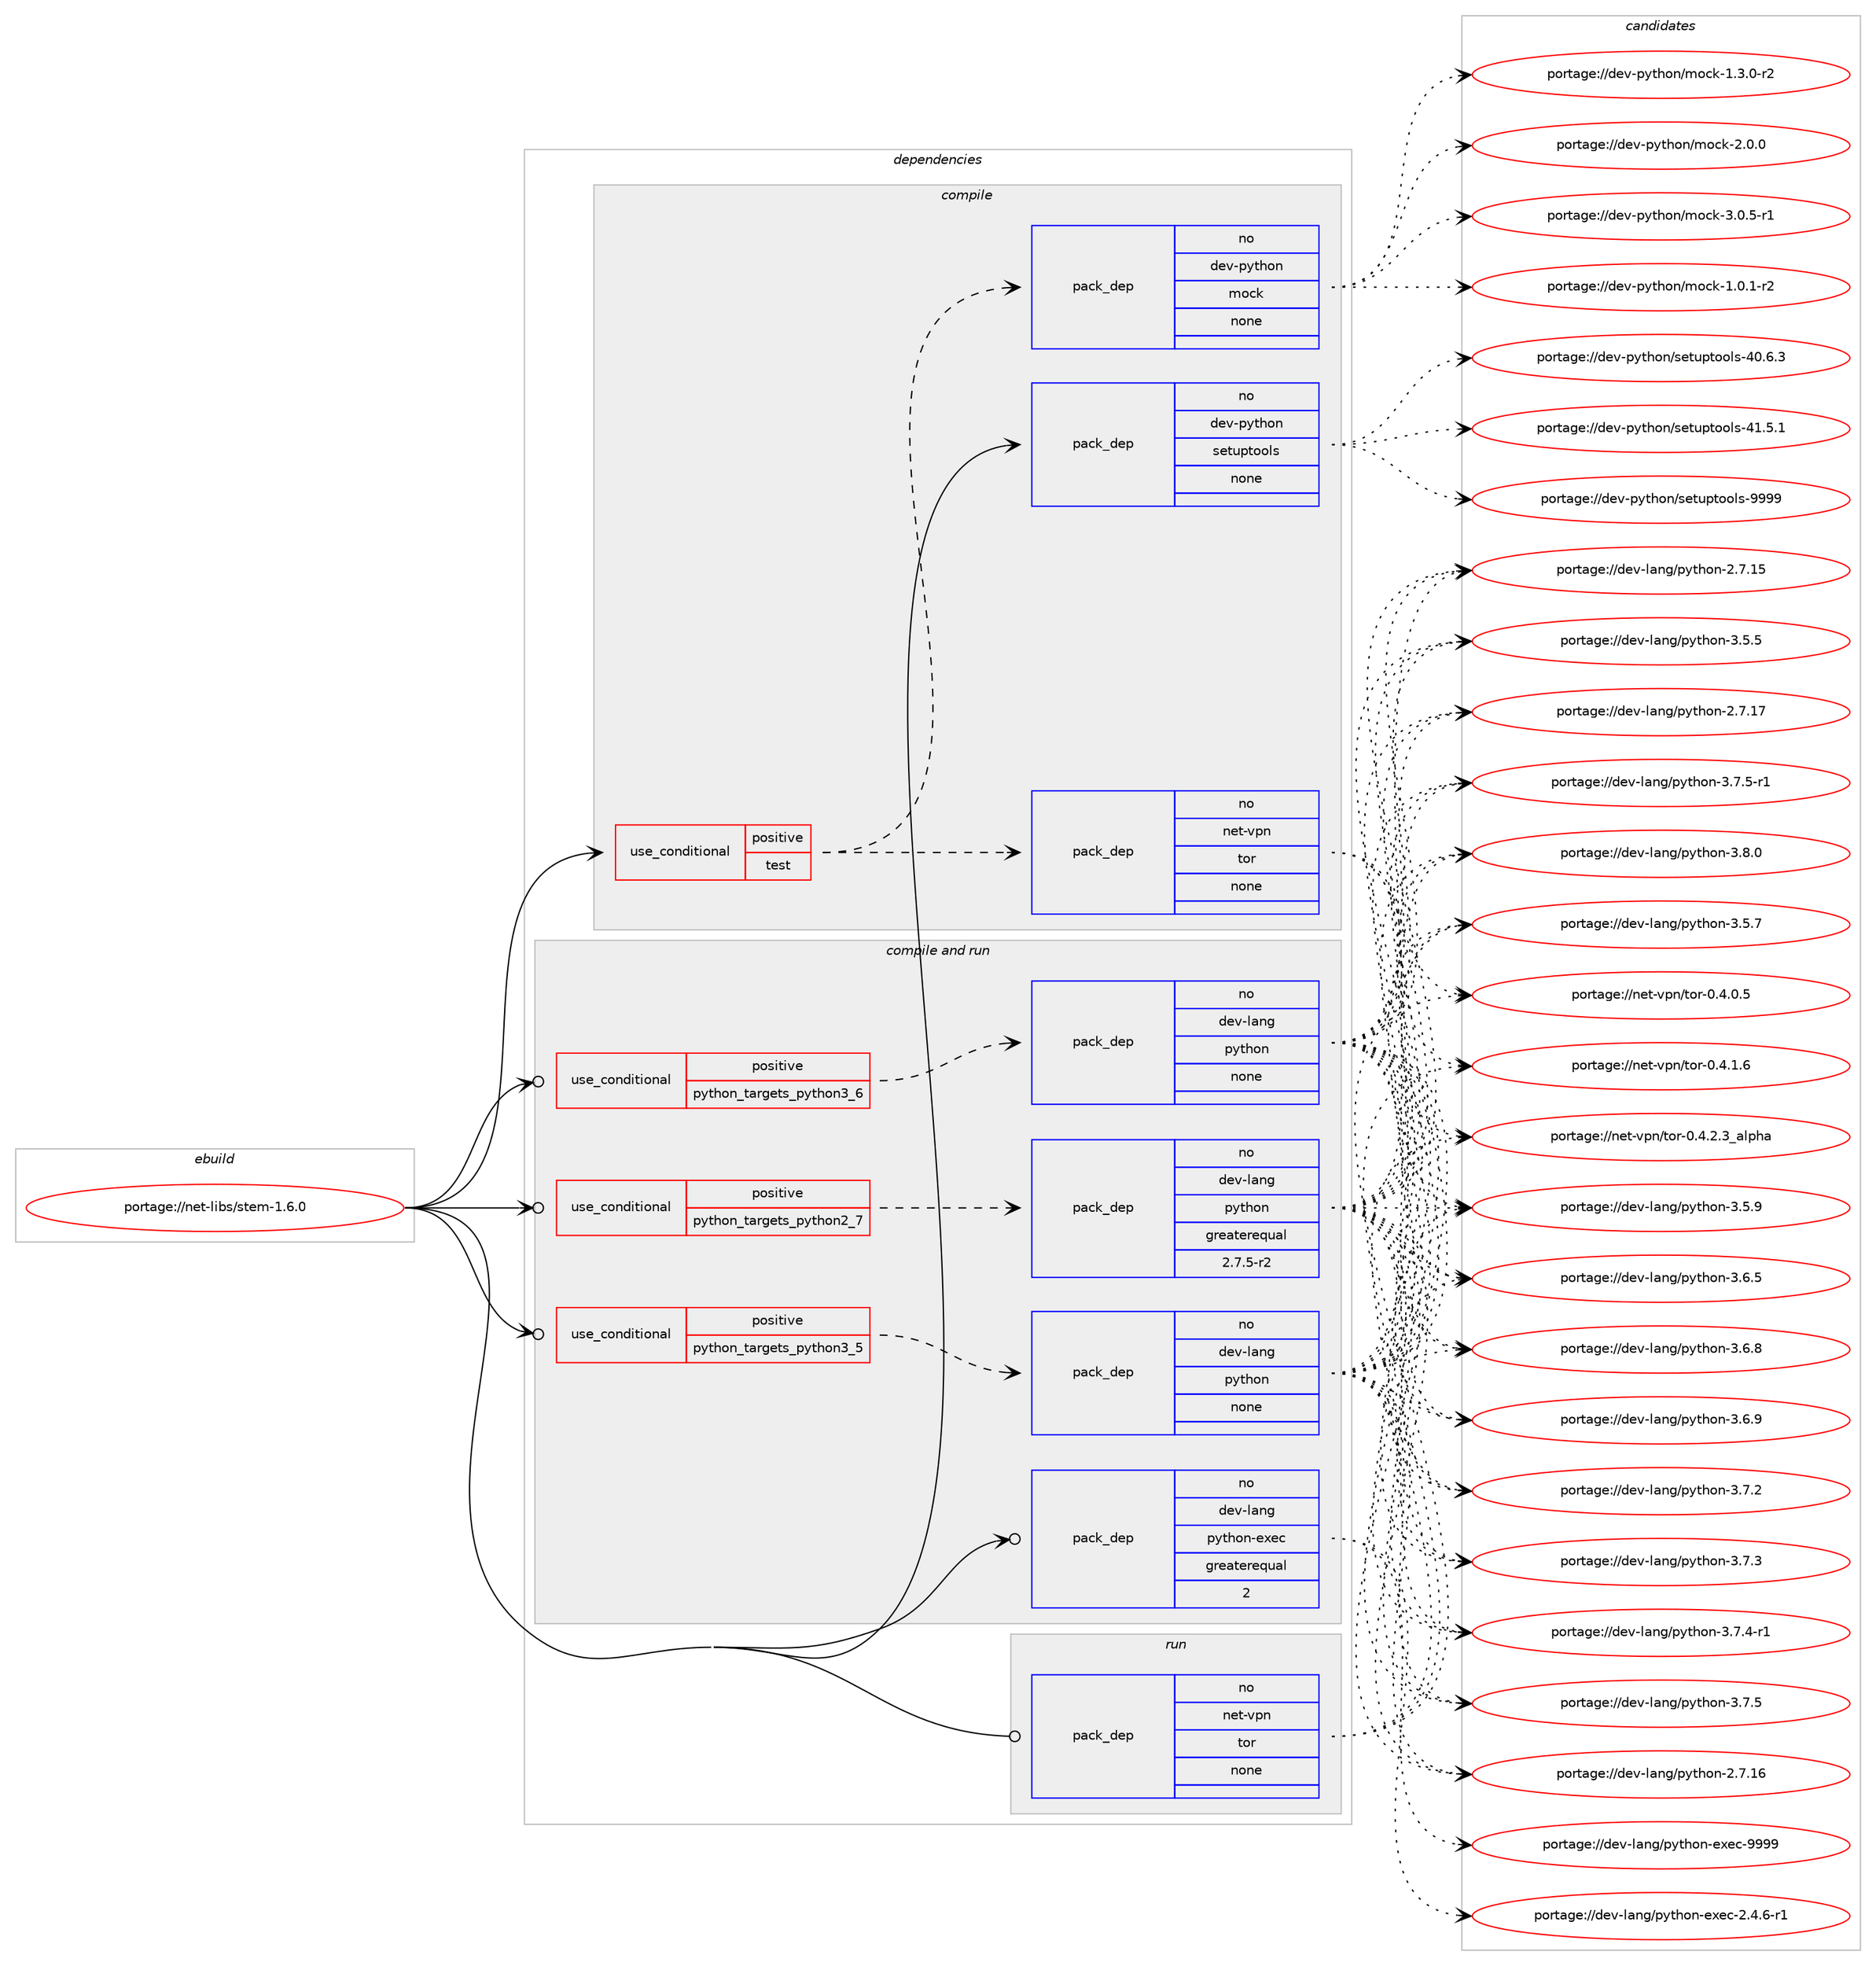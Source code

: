 digraph prolog {

# *************
# Graph options
# *************

newrank=true;
concentrate=true;
compound=true;
graph [rankdir=LR,fontname=Helvetica,fontsize=10,ranksep=1.5];#, ranksep=2.5, nodesep=0.2];
edge  [arrowhead=vee];
node  [fontname=Helvetica,fontsize=10];

# **********
# The ebuild
# **********

subgraph cluster_leftcol {
color=gray;
rank=same;
label=<<i>ebuild</i>>;
id [label="portage://net-libs/stem-1.6.0", color=red, width=4, href="../net-libs/stem-1.6.0.svg"];
}

# ****************
# The dependencies
# ****************

subgraph cluster_midcol {
color=gray;
label=<<i>dependencies</i>>;
subgraph cluster_compile {
fillcolor="#eeeeee";
style=filled;
label=<<i>compile</i>>;
subgraph cond90482 {
dependency361594 [label=<<TABLE BORDER="0" CELLBORDER="1" CELLSPACING="0" CELLPADDING="4"><TR><TD ROWSPAN="3" CELLPADDING="10">use_conditional</TD></TR><TR><TD>positive</TD></TR><TR><TD>test</TD></TR></TABLE>>, shape=none, color=red];
subgraph pack265095 {
dependency361595 [label=<<TABLE BORDER="0" CELLBORDER="1" CELLSPACING="0" CELLPADDING="4" WIDTH="220"><TR><TD ROWSPAN="6" CELLPADDING="30">pack_dep</TD></TR><TR><TD WIDTH="110">no</TD></TR><TR><TD>dev-python</TD></TR><TR><TD>mock</TD></TR><TR><TD>none</TD></TR><TR><TD></TD></TR></TABLE>>, shape=none, color=blue];
}
dependency361594:e -> dependency361595:w [weight=20,style="dashed",arrowhead="vee"];
subgraph pack265096 {
dependency361596 [label=<<TABLE BORDER="0" CELLBORDER="1" CELLSPACING="0" CELLPADDING="4" WIDTH="220"><TR><TD ROWSPAN="6" CELLPADDING="30">pack_dep</TD></TR><TR><TD WIDTH="110">no</TD></TR><TR><TD>net-vpn</TD></TR><TR><TD>tor</TD></TR><TR><TD>none</TD></TR><TR><TD></TD></TR></TABLE>>, shape=none, color=blue];
}
dependency361594:e -> dependency361596:w [weight=20,style="dashed",arrowhead="vee"];
}
id:e -> dependency361594:w [weight=20,style="solid",arrowhead="vee"];
subgraph pack265097 {
dependency361597 [label=<<TABLE BORDER="0" CELLBORDER="1" CELLSPACING="0" CELLPADDING="4" WIDTH="220"><TR><TD ROWSPAN="6" CELLPADDING="30">pack_dep</TD></TR><TR><TD WIDTH="110">no</TD></TR><TR><TD>dev-python</TD></TR><TR><TD>setuptools</TD></TR><TR><TD>none</TD></TR><TR><TD></TD></TR></TABLE>>, shape=none, color=blue];
}
id:e -> dependency361597:w [weight=20,style="solid",arrowhead="vee"];
}
subgraph cluster_compileandrun {
fillcolor="#eeeeee";
style=filled;
label=<<i>compile and run</i>>;
subgraph cond90483 {
dependency361598 [label=<<TABLE BORDER="0" CELLBORDER="1" CELLSPACING="0" CELLPADDING="4"><TR><TD ROWSPAN="3" CELLPADDING="10">use_conditional</TD></TR><TR><TD>positive</TD></TR><TR><TD>python_targets_python2_7</TD></TR></TABLE>>, shape=none, color=red];
subgraph pack265098 {
dependency361599 [label=<<TABLE BORDER="0" CELLBORDER="1" CELLSPACING="0" CELLPADDING="4" WIDTH="220"><TR><TD ROWSPAN="6" CELLPADDING="30">pack_dep</TD></TR><TR><TD WIDTH="110">no</TD></TR><TR><TD>dev-lang</TD></TR><TR><TD>python</TD></TR><TR><TD>greaterequal</TD></TR><TR><TD>2.7.5-r2</TD></TR></TABLE>>, shape=none, color=blue];
}
dependency361598:e -> dependency361599:w [weight=20,style="dashed",arrowhead="vee"];
}
id:e -> dependency361598:w [weight=20,style="solid",arrowhead="odotvee"];
subgraph cond90484 {
dependency361600 [label=<<TABLE BORDER="0" CELLBORDER="1" CELLSPACING="0" CELLPADDING="4"><TR><TD ROWSPAN="3" CELLPADDING="10">use_conditional</TD></TR><TR><TD>positive</TD></TR><TR><TD>python_targets_python3_5</TD></TR></TABLE>>, shape=none, color=red];
subgraph pack265099 {
dependency361601 [label=<<TABLE BORDER="0" CELLBORDER="1" CELLSPACING="0" CELLPADDING="4" WIDTH="220"><TR><TD ROWSPAN="6" CELLPADDING="30">pack_dep</TD></TR><TR><TD WIDTH="110">no</TD></TR><TR><TD>dev-lang</TD></TR><TR><TD>python</TD></TR><TR><TD>none</TD></TR><TR><TD></TD></TR></TABLE>>, shape=none, color=blue];
}
dependency361600:e -> dependency361601:w [weight=20,style="dashed",arrowhead="vee"];
}
id:e -> dependency361600:w [weight=20,style="solid",arrowhead="odotvee"];
subgraph cond90485 {
dependency361602 [label=<<TABLE BORDER="0" CELLBORDER="1" CELLSPACING="0" CELLPADDING="4"><TR><TD ROWSPAN="3" CELLPADDING="10">use_conditional</TD></TR><TR><TD>positive</TD></TR><TR><TD>python_targets_python3_6</TD></TR></TABLE>>, shape=none, color=red];
subgraph pack265100 {
dependency361603 [label=<<TABLE BORDER="0" CELLBORDER="1" CELLSPACING="0" CELLPADDING="4" WIDTH="220"><TR><TD ROWSPAN="6" CELLPADDING="30">pack_dep</TD></TR><TR><TD WIDTH="110">no</TD></TR><TR><TD>dev-lang</TD></TR><TR><TD>python</TD></TR><TR><TD>none</TD></TR><TR><TD></TD></TR></TABLE>>, shape=none, color=blue];
}
dependency361602:e -> dependency361603:w [weight=20,style="dashed",arrowhead="vee"];
}
id:e -> dependency361602:w [weight=20,style="solid",arrowhead="odotvee"];
subgraph pack265101 {
dependency361604 [label=<<TABLE BORDER="0" CELLBORDER="1" CELLSPACING="0" CELLPADDING="4" WIDTH="220"><TR><TD ROWSPAN="6" CELLPADDING="30">pack_dep</TD></TR><TR><TD WIDTH="110">no</TD></TR><TR><TD>dev-lang</TD></TR><TR><TD>python-exec</TD></TR><TR><TD>greaterequal</TD></TR><TR><TD>2</TD></TR></TABLE>>, shape=none, color=blue];
}
id:e -> dependency361604:w [weight=20,style="solid",arrowhead="odotvee"];
}
subgraph cluster_run {
fillcolor="#eeeeee";
style=filled;
label=<<i>run</i>>;
subgraph pack265102 {
dependency361605 [label=<<TABLE BORDER="0" CELLBORDER="1" CELLSPACING="0" CELLPADDING="4" WIDTH="220"><TR><TD ROWSPAN="6" CELLPADDING="30">pack_dep</TD></TR><TR><TD WIDTH="110">no</TD></TR><TR><TD>net-vpn</TD></TR><TR><TD>tor</TD></TR><TR><TD>none</TD></TR><TR><TD></TD></TR></TABLE>>, shape=none, color=blue];
}
id:e -> dependency361605:w [weight=20,style="solid",arrowhead="odot"];
}
}

# **************
# The candidates
# **************

subgraph cluster_choices {
rank=same;
color=gray;
label=<<i>candidates</i>>;

subgraph choice265095 {
color=black;
nodesep=1;
choiceportage1001011184511212111610411111047109111991074549464846494511450 [label="portage://dev-python/mock-1.0.1-r2", color=red, width=4,href="../dev-python/mock-1.0.1-r2.svg"];
choiceportage1001011184511212111610411111047109111991074549465146484511450 [label="portage://dev-python/mock-1.3.0-r2", color=red, width=4,href="../dev-python/mock-1.3.0-r2.svg"];
choiceportage100101118451121211161041111104710911199107455046484648 [label="portage://dev-python/mock-2.0.0", color=red, width=4,href="../dev-python/mock-2.0.0.svg"];
choiceportage1001011184511212111610411111047109111991074551464846534511449 [label="portage://dev-python/mock-3.0.5-r1", color=red, width=4,href="../dev-python/mock-3.0.5-r1.svg"];
dependency361595:e -> choiceportage1001011184511212111610411111047109111991074549464846494511450:w [style=dotted,weight="100"];
dependency361595:e -> choiceportage1001011184511212111610411111047109111991074549465146484511450:w [style=dotted,weight="100"];
dependency361595:e -> choiceportage100101118451121211161041111104710911199107455046484648:w [style=dotted,weight="100"];
dependency361595:e -> choiceportage1001011184511212111610411111047109111991074551464846534511449:w [style=dotted,weight="100"];
}
subgraph choice265096 {
color=black;
nodesep=1;
choiceportage11010111645118112110471161111144548465246484653 [label="portage://net-vpn/tor-0.4.0.5", color=red, width=4,href="../net-vpn/tor-0.4.0.5.svg"];
choiceportage11010111645118112110471161111144548465246494654 [label="portage://net-vpn/tor-0.4.1.6", color=red, width=4,href="../net-vpn/tor-0.4.1.6.svg"];
choiceportage11010111645118112110471161111144548465246504651959710811210497 [label="portage://net-vpn/tor-0.4.2.3_alpha", color=red, width=4,href="../net-vpn/tor-0.4.2.3_alpha.svg"];
dependency361596:e -> choiceportage11010111645118112110471161111144548465246484653:w [style=dotted,weight="100"];
dependency361596:e -> choiceportage11010111645118112110471161111144548465246494654:w [style=dotted,weight="100"];
dependency361596:e -> choiceportage11010111645118112110471161111144548465246504651959710811210497:w [style=dotted,weight="100"];
}
subgraph choice265097 {
color=black;
nodesep=1;
choiceportage100101118451121211161041111104711510111611711211611111110811545524846544651 [label="portage://dev-python/setuptools-40.6.3", color=red, width=4,href="../dev-python/setuptools-40.6.3.svg"];
choiceportage100101118451121211161041111104711510111611711211611111110811545524946534649 [label="portage://dev-python/setuptools-41.5.1", color=red, width=4,href="../dev-python/setuptools-41.5.1.svg"];
choiceportage10010111845112121116104111110471151011161171121161111111081154557575757 [label="portage://dev-python/setuptools-9999", color=red, width=4,href="../dev-python/setuptools-9999.svg"];
dependency361597:e -> choiceportage100101118451121211161041111104711510111611711211611111110811545524846544651:w [style=dotted,weight="100"];
dependency361597:e -> choiceportage100101118451121211161041111104711510111611711211611111110811545524946534649:w [style=dotted,weight="100"];
dependency361597:e -> choiceportage10010111845112121116104111110471151011161171121161111111081154557575757:w [style=dotted,weight="100"];
}
subgraph choice265098 {
color=black;
nodesep=1;
choiceportage10010111845108971101034711212111610411111045504655464953 [label="portage://dev-lang/python-2.7.15", color=red, width=4,href="../dev-lang/python-2.7.15.svg"];
choiceportage10010111845108971101034711212111610411111045504655464954 [label="portage://dev-lang/python-2.7.16", color=red, width=4,href="../dev-lang/python-2.7.16.svg"];
choiceportage10010111845108971101034711212111610411111045504655464955 [label="portage://dev-lang/python-2.7.17", color=red, width=4,href="../dev-lang/python-2.7.17.svg"];
choiceportage100101118451089711010347112121116104111110455146534653 [label="portage://dev-lang/python-3.5.5", color=red, width=4,href="../dev-lang/python-3.5.5.svg"];
choiceportage100101118451089711010347112121116104111110455146534655 [label="portage://dev-lang/python-3.5.7", color=red, width=4,href="../dev-lang/python-3.5.7.svg"];
choiceportage100101118451089711010347112121116104111110455146534657 [label="portage://dev-lang/python-3.5.9", color=red, width=4,href="../dev-lang/python-3.5.9.svg"];
choiceportage100101118451089711010347112121116104111110455146544653 [label="portage://dev-lang/python-3.6.5", color=red, width=4,href="../dev-lang/python-3.6.5.svg"];
choiceportage100101118451089711010347112121116104111110455146544656 [label="portage://dev-lang/python-3.6.8", color=red, width=4,href="../dev-lang/python-3.6.8.svg"];
choiceportage100101118451089711010347112121116104111110455146544657 [label="portage://dev-lang/python-3.6.9", color=red, width=4,href="../dev-lang/python-3.6.9.svg"];
choiceportage100101118451089711010347112121116104111110455146554650 [label="portage://dev-lang/python-3.7.2", color=red, width=4,href="../dev-lang/python-3.7.2.svg"];
choiceportage100101118451089711010347112121116104111110455146554651 [label="portage://dev-lang/python-3.7.3", color=red, width=4,href="../dev-lang/python-3.7.3.svg"];
choiceportage1001011184510897110103471121211161041111104551465546524511449 [label="portage://dev-lang/python-3.7.4-r1", color=red, width=4,href="../dev-lang/python-3.7.4-r1.svg"];
choiceportage100101118451089711010347112121116104111110455146554653 [label="portage://dev-lang/python-3.7.5", color=red, width=4,href="../dev-lang/python-3.7.5.svg"];
choiceportage1001011184510897110103471121211161041111104551465546534511449 [label="portage://dev-lang/python-3.7.5-r1", color=red, width=4,href="../dev-lang/python-3.7.5-r1.svg"];
choiceportage100101118451089711010347112121116104111110455146564648 [label="portage://dev-lang/python-3.8.0", color=red, width=4,href="../dev-lang/python-3.8.0.svg"];
dependency361599:e -> choiceportage10010111845108971101034711212111610411111045504655464953:w [style=dotted,weight="100"];
dependency361599:e -> choiceportage10010111845108971101034711212111610411111045504655464954:w [style=dotted,weight="100"];
dependency361599:e -> choiceportage10010111845108971101034711212111610411111045504655464955:w [style=dotted,weight="100"];
dependency361599:e -> choiceportage100101118451089711010347112121116104111110455146534653:w [style=dotted,weight="100"];
dependency361599:e -> choiceportage100101118451089711010347112121116104111110455146534655:w [style=dotted,weight="100"];
dependency361599:e -> choiceportage100101118451089711010347112121116104111110455146534657:w [style=dotted,weight="100"];
dependency361599:e -> choiceportage100101118451089711010347112121116104111110455146544653:w [style=dotted,weight="100"];
dependency361599:e -> choiceportage100101118451089711010347112121116104111110455146544656:w [style=dotted,weight="100"];
dependency361599:e -> choiceportage100101118451089711010347112121116104111110455146544657:w [style=dotted,weight="100"];
dependency361599:e -> choiceportage100101118451089711010347112121116104111110455146554650:w [style=dotted,weight="100"];
dependency361599:e -> choiceportage100101118451089711010347112121116104111110455146554651:w [style=dotted,weight="100"];
dependency361599:e -> choiceportage1001011184510897110103471121211161041111104551465546524511449:w [style=dotted,weight="100"];
dependency361599:e -> choiceportage100101118451089711010347112121116104111110455146554653:w [style=dotted,weight="100"];
dependency361599:e -> choiceportage1001011184510897110103471121211161041111104551465546534511449:w [style=dotted,weight="100"];
dependency361599:e -> choiceportage100101118451089711010347112121116104111110455146564648:w [style=dotted,weight="100"];
}
subgraph choice265099 {
color=black;
nodesep=1;
choiceportage10010111845108971101034711212111610411111045504655464953 [label="portage://dev-lang/python-2.7.15", color=red, width=4,href="../dev-lang/python-2.7.15.svg"];
choiceportage10010111845108971101034711212111610411111045504655464954 [label="portage://dev-lang/python-2.7.16", color=red, width=4,href="../dev-lang/python-2.7.16.svg"];
choiceportage10010111845108971101034711212111610411111045504655464955 [label="portage://dev-lang/python-2.7.17", color=red, width=4,href="../dev-lang/python-2.7.17.svg"];
choiceportage100101118451089711010347112121116104111110455146534653 [label="portage://dev-lang/python-3.5.5", color=red, width=4,href="../dev-lang/python-3.5.5.svg"];
choiceportage100101118451089711010347112121116104111110455146534655 [label="portage://dev-lang/python-3.5.7", color=red, width=4,href="../dev-lang/python-3.5.7.svg"];
choiceportage100101118451089711010347112121116104111110455146534657 [label="portage://dev-lang/python-3.5.9", color=red, width=4,href="../dev-lang/python-3.5.9.svg"];
choiceportage100101118451089711010347112121116104111110455146544653 [label="portage://dev-lang/python-3.6.5", color=red, width=4,href="../dev-lang/python-3.6.5.svg"];
choiceportage100101118451089711010347112121116104111110455146544656 [label="portage://dev-lang/python-3.6.8", color=red, width=4,href="../dev-lang/python-3.6.8.svg"];
choiceportage100101118451089711010347112121116104111110455146544657 [label="portage://dev-lang/python-3.6.9", color=red, width=4,href="../dev-lang/python-3.6.9.svg"];
choiceportage100101118451089711010347112121116104111110455146554650 [label="portage://dev-lang/python-3.7.2", color=red, width=4,href="../dev-lang/python-3.7.2.svg"];
choiceportage100101118451089711010347112121116104111110455146554651 [label="portage://dev-lang/python-3.7.3", color=red, width=4,href="../dev-lang/python-3.7.3.svg"];
choiceportage1001011184510897110103471121211161041111104551465546524511449 [label="portage://dev-lang/python-3.7.4-r1", color=red, width=4,href="../dev-lang/python-3.7.4-r1.svg"];
choiceportage100101118451089711010347112121116104111110455146554653 [label="portage://dev-lang/python-3.7.5", color=red, width=4,href="../dev-lang/python-3.7.5.svg"];
choiceportage1001011184510897110103471121211161041111104551465546534511449 [label="portage://dev-lang/python-3.7.5-r1", color=red, width=4,href="../dev-lang/python-3.7.5-r1.svg"];
choiceportage100101118451089711010347112121116104111110455146564648 [label="portage://dev-lang/python-3.8.0", color=red, width=4,href="../dev-lang/python-3.8.0.svg"];
dependency361601:e -> choiceportage10010111845108971101034711212111610411111045504655464953:w [style=dotted,weight="100"];
dependency361601:e -> choiceportage10010111845108971101034711212111610411111045504655464954:w [style=dotted,weight="100"];
dependency361601:e -> choiceportage10010111845108971101034711212111610411111045504655464955:w [style=dotted,weight="100"];
dependency361601:e -> choiceportage100101118451089711010347112121116104111110455146534653:w [style=dotted,weight="100"];
dependency361601:e -> choiceportage100101118451089711010347112121116104111110455146534655:w [style=dotted,weight="100"];
dependency361601:e -> choiceportage100101118451089711010347112121116104111110455146534657:w [style=dotted,weight="100"];
dependency361601:e -> choiceportage100101118451089711010347112121116104111110455146544653:w [style=dotted,weight="100"];
dependency361601:e -> choiceportage100101118451089711010347112121116104111110455146544656:w [style=dotted,weight="100"];
dependency361601:e -> choiceportage100101118451089711010347112121116104111110455146544657:w [style=dotted,weight="100"];
dependency361601:e -> choiceportage100101118451089711010347112121116104111110455146554650:w [style=dotted,weight="100"];
dependency361601:e -> choiceportage100101118451089711010347112121116104111110455146554651:w [style=dotted,weight="100"];
dependency361601:e -> choiceportage1001011184510897110103471121211161041111104551465546524511449:w [style=dotted,weight="100"];
dependency361601:e -> choiceportage100101118451089711010347112121116104111110455146554653:w [style=dotted,weight="100"];
dependency361601:e -> choiceportage1001011184510897110103471121211161041111104551465546534511449:w [style=dotted,weight="100"];
dependency361601:e -> choiceportage100101118451089711010347112121116104111110455146564648:w [style=dotted,weight="100"];
}
subgraph choice265100 {
color=black;
nodesep=1;
choiceportage10010111845108971101034711212111610411111045504655464953 [label="portage://dev-lang/python-2.7.15", color=red, width=4,href="../dev-lang/python-2.7.15.svg"];
choiceportage10010111845108971101034711212111610411111045504655464954 [label="portage://dev-lang/python-2.7.16", color=red, width=4,href="../dev-lang/python-2.7.16.svg"];
choiceportage10010111845108971101034711212111610411111045504655464955 [label="portage://dev-lang/python-2.7.17", color=red, width=4,href="../dev-lang/python-2.7.17.svg"];
choiceportage100101118451089711010347112121116104111110455146534653 [label="portage://dev-lang/python-3.5.5", color=red, width=4,href="../dev-lang/python-3.5.5.svg"];
choiceportage100101118451089711010347112121116104111110455146534655 [label="portage://dev-lang/python-3.5.7", color=red, width=4,href="../dev-lang/python-3.5.7.svg"];
choiceportage100101118451089711010347112121116104111110455146534657 [label="portage://dev-lang/python-3.5.9", color=red, width=4,href="../dev-lang/python-3.5.9.svg"];
choiceportage100101118451089711010347112121116104111110455146544653 [label="portage://dev-lang/python-3.6.5", color=red, width=4,href="../dev-lang/python-3.6.5.svg"];
choiceportage100101118451089711010347112121116104111110455146544656 [label="portage://dev-lang/python-3.6.8", color=red, width=4,href="../dev-lang/python-3.6.8.svg"];
choiceportage100101118451089711010347112121116104111110455146544657 [label="portage://dev-lang/python-3.6.9", color=red, width=4,href="../dev-lang/python-3.6.9.svg"];
choiceportage100101118451089711010347112121116104111110455146554650 [label="portage://dev-lang/python-3.7.2", color=red, width=4,href="../dev-lang/python-3.7.2.svg"];
choiceportage100101118451089711010347112121116104111110455146554651 [label="portage://dev-lang/python-3.7.3", color=red, width=4,href="../dev-lang/python-3.7.3.svg"];
choiceportage1001011184510897110103471121211161041111104551465546524511449 [label="portage://dev-lang/python-3.7.4-r1", color=red, width=4,href="../dev-lang/python-3.7.4-r1.svg"];
choiceportage100101118451089711010347112121116104111110455146554653 [label="portage://dev-lang/python-3.7.5", color=red, width=4,href="../dev-lang/python-3.7.5.svg"];
choiceportage1001011184510897110103471121211161041111104551465546534511449 [label="portage://dev-lang/python-3.7.5-r1", color=red, width=4,href="../dev-lang/python-3.7.5-r1.svg"];
choiceportage100101118451089711010347112121116104111110455146564648 [label="portage://dev-lang/python-3.8.0", color=red, width=4,href="../dev-lang/python-3.8.0.svg"];
dependency361603:e -> choiceportage10010111845108971101034711212111610411111045504655464953:w [style=dotted,weight="100"];
dependency361603:e -> choiceportage10010111845108971101034711212111610411111045504655464954:w [style=dotted,weight="100"];
dependency361603:e -> choiceportage10010111845108971101034711212111610411111045504655464955:w [style=dotted,weight="100"];
dependency361603:e -> choiceportage100101118451089711010347112121116104111110455146534653:w [style=dotted,weight="100"];
dependency361603:e -> choiceportage100101118451089711010347112121116104111110455146534655:w [style=dotted,weight="100"];
dependency361603:e -> choiceportage100101118451089711010347112121116104111110455146534657:w [style=dotted,weight="100"];
dependency361603:e -> choiceportage100101118451089711010347112121116104111110455146544653:w [style=dotted,weight="100"];
dependency361603:e -> choiceportage100101118451089711010347112121116104111110455146544656:w [style=dotted,weight="100"];
dependency361603:e -> choiceportage100101118451089711010347112121116104111110455146544657:w [style=dotted,weight="100"];
dependency361603:e -> choiceportage100101118451089711010347112121116104111110455146554650:w [style=dotted,weight="100"];
dependency361603:e -> choiceportage100101118451089711010347112121116104111110455146554651:w [style=dotted,weight="100"];
dependency361603:e -> choiceportage1001011184510897110103471121211161041111104551465546524511449:w [style=dotted,weight="100"];
dependency361603:e -> choiceportage100101118451089711010347112121116104111110455146554653:w [style=dotted,weight="100"];
dependency361603:e -> choiceportage1001011184510897110103471121211161041111104551465546534511449:w [style=dotted,weight="100"];
dependency361603:e -> choiceportage100101118451089711010347112121116104111110455146564648:w [style=dotted,weight="100"];
}
subgraph choice265101 {
color=black;
nodesep=1;
choiceportage10010111845108971101034711212111610411111045101120101994550465246544511449 [label="portage://dev-lang/python-exec-2.4.6-r1", color=red, width=4,href="../dev-lang/python-exec-2.4.6-r1.svg"];
choiceportage10010111845108971101034711212111610411111045101120101994557575757 [label="portage://dev-lang/python-exec-9999", color=red, width=4,href="../dev-lang/python-exec-9999.svg"];
dependency361604:e -> choiceportage10010111845108971101034711212111610411111045101120101994550465246544511449:w [style=dotted,weight="100"];
dependency361604:e -> choiceportage10010111845108971101034711212111610411111045101120101994557575757:w [style=dotted,weight="100"];
}
subgraph choice265102 {
color=black;
nodesep=1;
choiceportage11010111645118112110471161111144548465246484653 [label="portage://net-vpn/tor-0.4.0.5", color=red, width=4,href="../net-vpn/tor-0.4.0.5.svg"];
choiceportage11010111645118112110471161111144548465246494654 [label="portage://net-vpn/tor-0.4.1.6", color=red, width=4,href="../net-vpn/tor-0.4.1.6.svg"];
choiceportage11010111645118112110471161111144548465246504651959710811210497 [label="portage://net-vpn/tor-0.4.2.3_alpha", color=red, width=4,href="../net-vpn/tor-0.4.2.3_alpha.svg"];
dependency361605:e -> choiceportage11010111645118112110471161111144548465246484653:w [style=dotted,weight="100"];
dependency361605:e -> choiceportage11010111645118112110471161111144548465246494654:w [style=dotted,weight="100"];
dependency361605:e -> choiceportage11010111645118112110471161111144548465246504651959710811210497:w [style=dotted,weight="100"];
}
}

}
